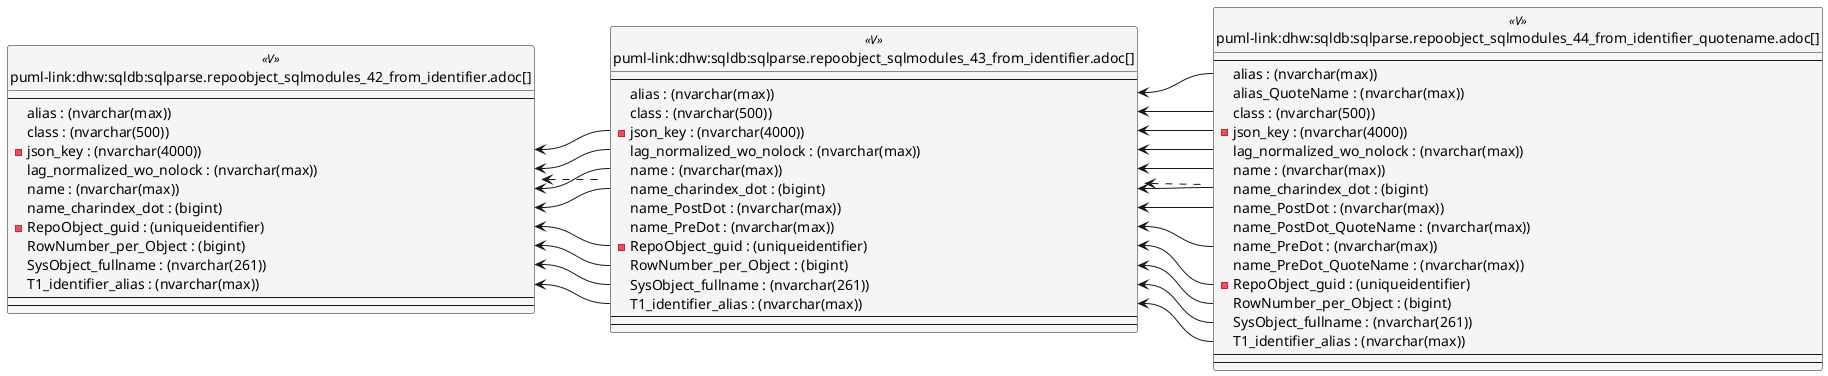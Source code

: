 @startuml
left to right direction
'top to bottom direction
hide circle
'avoide "." issues:
set namespaceSeparator none


skinparam class {
  BackgroundColor White
  BackgroundColor<<FN>> Yellow
  BackgroundColor<<FS>> Yellow
  BackgroundColor<<FT>> LightGray
  BackgroundColor<<IF>> Yellow
  BackgroundColor<<IS>> Yellow
  BackgroundColor<<P>> Aqua
  BackgroundColor<<PC>> Aqua
  BackgroundColor<<SN>> Yellow
  BackgroundColor<<SO>> SlateBlue
  BackgroundColor<<TF>> LightGray
  BackgroundColor<<TR>> Tomato
  BackgroundColor<<U>> White
  BackgroundColor<<V>> WhiteSmoke
  BackgroundColor<<X>> Aqua
  BackgroundColor<<external>> AliceBlue
}


entity "puml-link:dhw:sqldb:sqlparse.repoobject_sqlmodules_42_from_identifier.adoc[]" as sqlparse.RepoObject_SqlModules_42_from_Identifier << V >> {
  --
  alias : (nvarchar(max))
  class : (nvarchar(500))
  - json_key : (nvarchar(4000))
  lag_normalized_wo_nolock : (nvarchar(max))
  name : (nvarchar(max))
  name_charindex_dot : (bigint)
  - RepoObject_guid : (uniqueidentifier)
  RowNumber_per_Object : (bigint)
  SysObject_fullname : (nvarchar(261))
  T1_identifier_alias : (nvarchar(max))
  --
  --
}

entity "puml-link:dhw:sqldb:sqlparse.repoobject_sqlmodules_43_from_identifier.adoc[]" as sqlparse.RepoObject_SqlModules_43_from_Identifier << V >> {
  --
  alias : (nvarchar(max))
  class : (nvarchar(500))
  - json_key : (nvarchar(4000))
  lag_normalized_wo_nolock : (nvarchar(max))
  name : (nvarchar(max))
  name_charindex_dot : (bigint)
  name_PostDot : (nvarchar(max))
  name_PreDot : (nvarchar(max))
  - RepoObject_guid : (uniqueidentifier)
  RowNumber_per_Object : (bigint)
  SysObject_fullname : (nvarchar(261))
  T1_identifier_alias : (nvarchar(max))
  --
  --
}

entity "puml-link:dhw:sqldb:sqlparse.repoobject_sqlmodules_44_from_identifier_quotename.adoc[]" as sqlparse.RepoObject_SqlModules_44_from_Identifier_QuoteName << V >> {
  --
  alias : (nvarchar(max))
  alias_QuoteName : (nvarchar(max))
  class : (nvarchar(500))
  - json_key : (nvarchar(4000))
  lag_normalized_wo_nolock : (nvarchar(max))
  name : (nvarchar(max))
  name_charindex_dot : (bigint)
  name_PostDot : (nvarchar(max))
  name_PostDot_QuoteName : (nvarchar(max))
  name_PreDot : (nvarchar(max))
  name_PreDot_QuoteName : (nvarchar(max))
  - RepoObject_guid : (uniqueidentifier)
  RowNumber_per_Object : (bigint)
  SysObject_fullname : (nvarchar(261))
  T1_identifier_alias : (nvarchar(max))
  --
  --
}

sqlparse.RepoObject_SqlModules_42_from_Identifier <.. sqlparse.RepoObject_SqlModules_43_from_Identifier
sqlparse.RepoObject_SqlModules_43_from_Identifier <.. sqlparse.RepoObject_SqlModules_44_from_Identifier_QuoteName
"sqlparse.RepoObject_SqlModules_42_from_Identifier::json_key" <-- "sqlparse.RepoObject_SqlModules_43_from_Identifier::json_key"
"sqlparse.RepoObject_SqlModules_42_from_Identifier::lag_normalized_wo_nolock" <-- "sqlparse.RepoObject_SqlModules_43_from_Identifier::lag_normalized_wo_nolock"
"sqlparse.RepoObject_SqlModules_42_from_Identifier::name" <-- "sqlparse.RepoObject_SqlModules_43_from_Identifier::name"
"sqlparse.RepoObject_SqlModules_42_from_Identifier::name_charindex_dot" <-- "sqlparse.RepoObject_SqlModules_43_from_Identifier::name_charindex_dot"
"sqlparse.RepoObject_SqlModules_42_from_Identifier::RepoObject_guid" <-- "sqlparse.RepoObject_SqlModules_43_from_Identifier::RepoObject_guid"
"sqlparse.RepoObject_SqlModules_42_from_Identifier::RowNumber_per_Object" <-- "sqlparse.RepoObject_SqlModules_43_from_Identifier::RowNumber_per_Object"
"sqlparse.RepoObject_SqlModules_42_from_Identifier::SysObject_fullname" <-- "sqlparse.RepoObject_SqlModules_43_from_Identifier::SysObject_fullname"
"sqlparse.RepoObject_SqlModules_42_from_Identifier::T1_identifier_alias" <-- "sqlparse.RepoObject_SqlModules_43_from_Identifier::T1_identifier_alias"
"sqlparse.RepoObject_SqlModules_43_from_Identifier::alias" <-- "sqlparse.RepoObject_SqlModules_44_from_Identifier_QuoteName::alias"
"sqlparse.RepoObject_SqlModules_43_from_Identifier::class" <-- "sqlparse.RepoObject_SqlModules_44_from_Identifier_QuoteName::class"
"sqlparse.RepoObject_SqlModules_43_from_Identifier::json_key" <-- "sqlparse.RepoObject_SqlModules_44_from_Identifier_QuoteName::json_key"
"sqlparse.RepoObject_SqlModules_43_from_Identifier::lag_normalized_wo_nolock" <-- "sqlparse.RepoObject_SqlModules_44_from_Identifier_QuoteName::lag_normalized_wo_nolock"
"sqlparse.RepoObject_SqlModules_43_from_Identifier::name" <-- "sqlparse.RepoObject_SqlModules_44_from_Identifier_QuoteName::name"
"sqlparse.RepoObject_SqlModules_43_from_Identifier::name_charindex_dot" <-- "sqlparse.RepoObject_SqlModules_44_from_Identifier_QuoteName::name_charindex_dot"
"sqlparse.RepoObject_SqlModules_43_from_Identifier::name_PostDot" <-- "sqlparse.RepoObject_SqlModules_44_from_Identifier_QuoteName::name_PostDot"
"sqlparse.RepoObject_SqlModules_43_from_Identifier::name_PreDot" <-- "sqlparse.RepoObject_SqlModules_44_from_Identifier_QuoteName::name_PreDot"
"sqlparse.RepoObject_SqlModules_43_from_Identifier::RepoObject_guid" <-- "sqlparse.RepoObject_SqlModules_44_from_Identifier_QuoteName::RepoObject_guid"
"sqlparse.RepoObject_SqlModules_43_from_Identifier::RowNumber_per_Object" <-- "sqlparse.RepoObject_SqlModules_44_from_Identifier_QuoteName::RowNumber_per_Object"
"sqlparse.RepoObject_SqlModules_43_from_Identifier::SysObject_fullname" <-- "sqlparse.RepoObject_SqlModules_44_from_Identifier_QuoteName::SysObject_fullname"
"sqlparse.RepoObject_SqlModules_43_from_Identifier::T1_identifier_alias" <-- "sqlparse.RepoObject_SqlModules_44_from_Identifier_QuoteName::T1_identifier_alias"
@enduml

